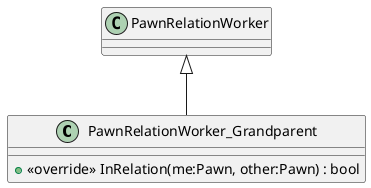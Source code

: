 @startuml
class PawnRelationWorker_Grandparent {
    + <<override>> InRelation(me:Pawn, other:Pawn) : bool
}
PawnRelationWorker <|-- PawnRelationWorker_Grandparent
@enduml

